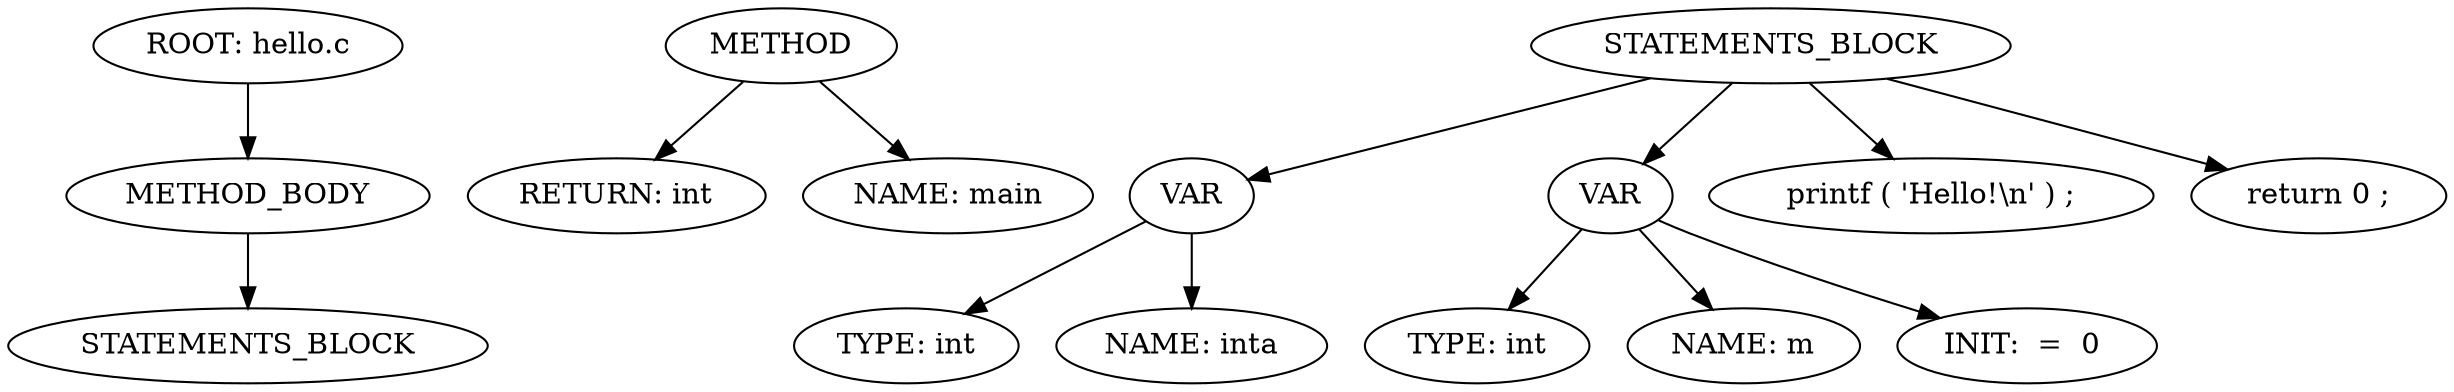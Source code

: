 digraph hello_AST {
  // graph-vertices
  n1  [label="ROOT: hello.c"];
  n2  [label="METHOD_BODY"];
  n3  [label="STATEMENTS_BLOCK"];
  n4  [label="METHOD"];
  n5  [label="RETURN: int"];
  n6  [label="NAME: main"];
  n7  [label="VAR"];
  n8  [label="STATEMENTS_BLOCK"];
  n9  [label="TYPE: int"];
  n10  [label="NAME: inta"];
  n11  [label="VAR"];
  n12  [label="TYPE: int"];
  n13  [label="NAME: m"];
  n14  [label="INIT:  =  0 "];
  n15  [label=" printf ( 'Hello!\\n' ) ; "];
  n16  [label=" return 0 ; "];
  // graph-edges
  n1 -> n2;
  n2 -> n3;
  n4 -> n5;
  n4 -> n6;
  n8 -> n7;
  n7 -> n9;
  n7 -> n10;
  n8 -> n11;
  n11 -> n12;
  n11 -> n13;
  n11 -> n14;
  n8 -> n15;
  n8 -> n16;
  // end-of-graph
}
